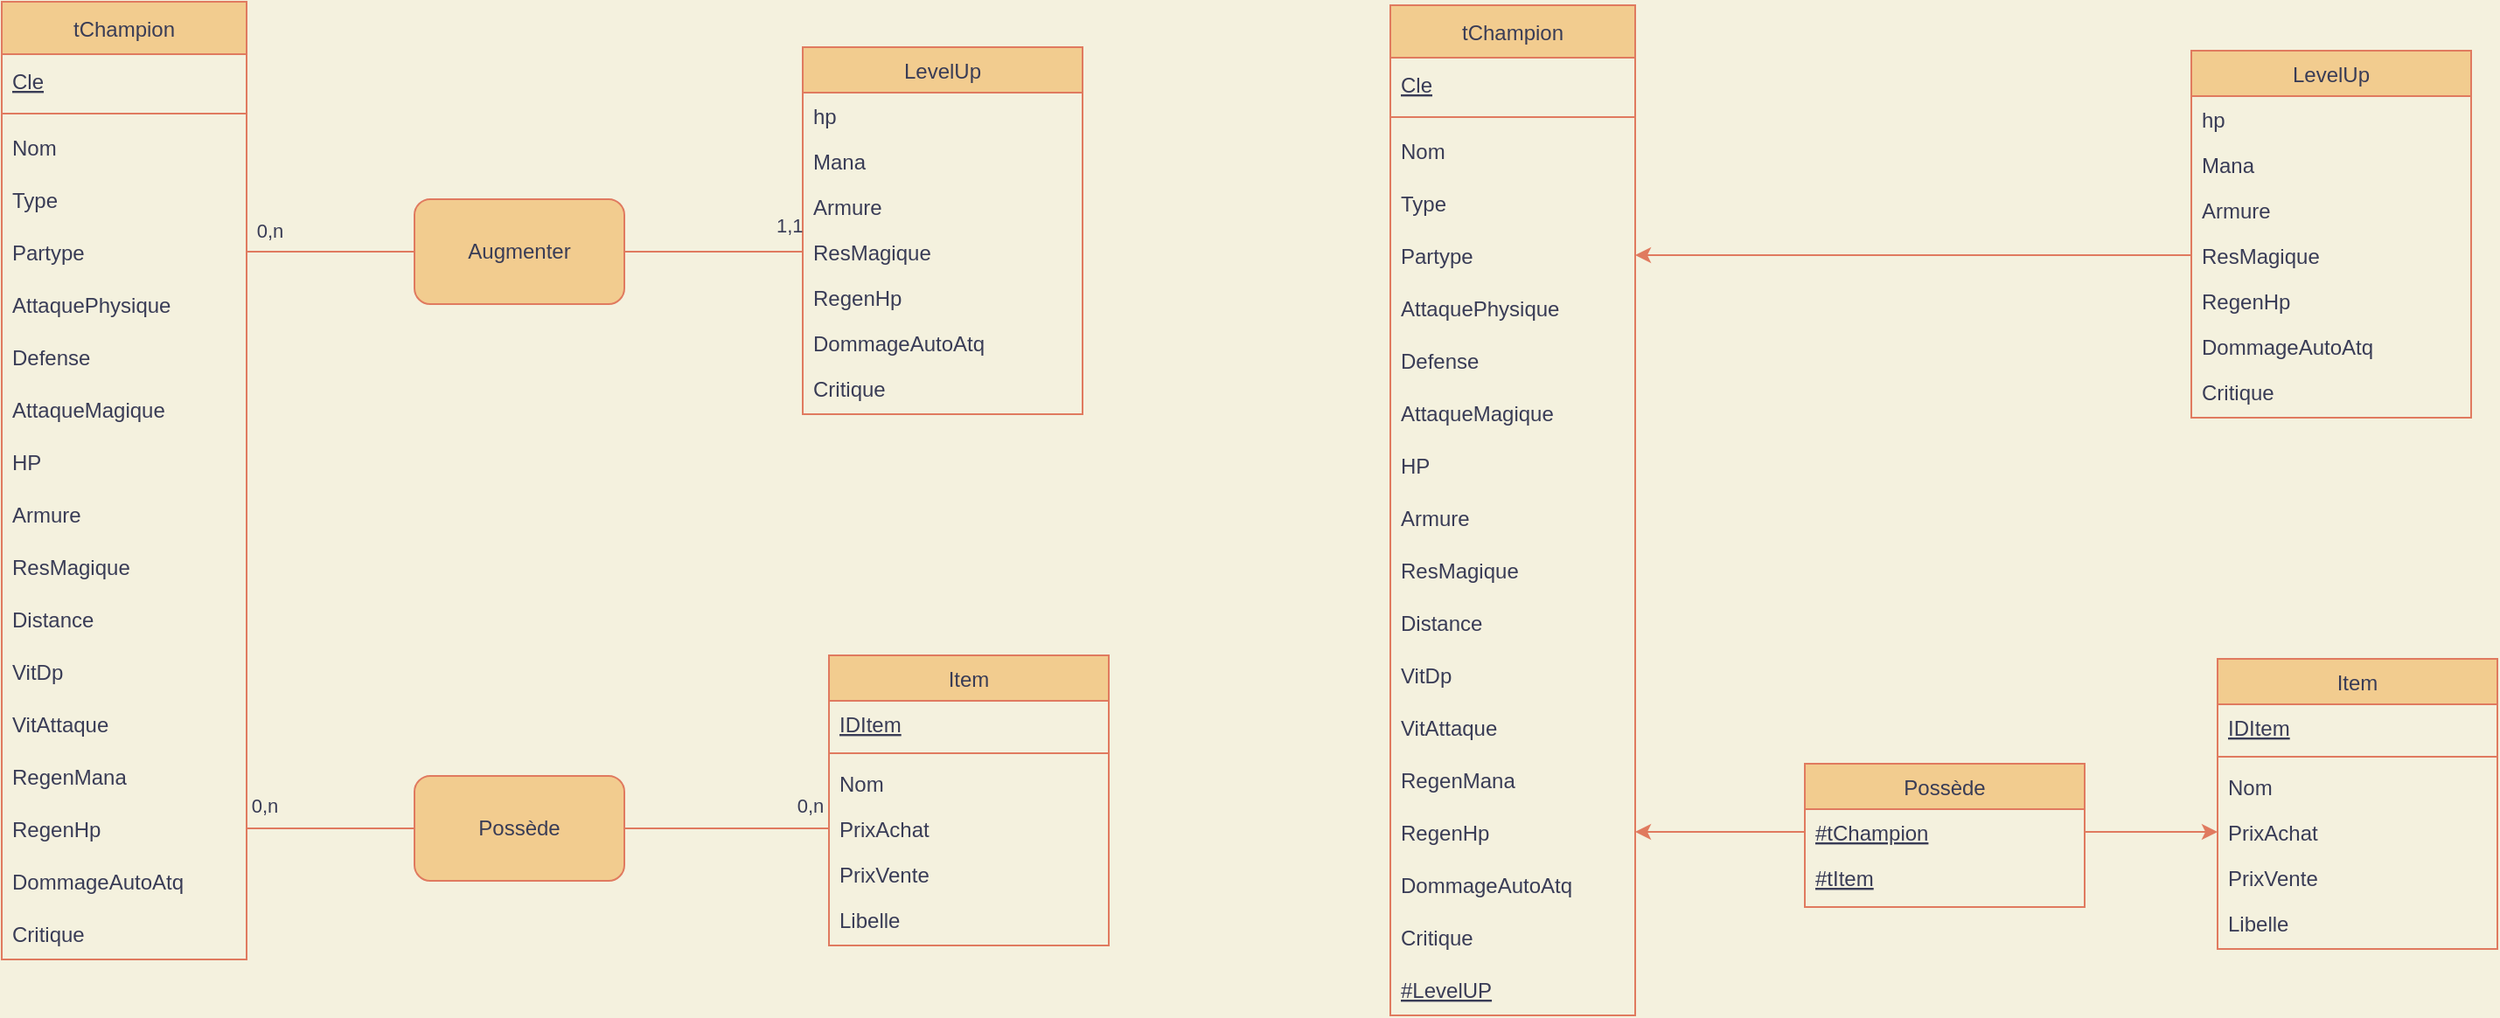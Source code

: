 <mxfile version="18.0.5" type="device"><diagram id="C5RBs43oDa-KdzZeNtuy" name="Page-1"><mxGraphModel dx="1102" dy="725" grid="0" gridSize="10" guides="1" tooltips="1" connect="1" arrows="1" fold="1" page="1" pageScale="1" pageWidth="827" pageHeight="1169" background="#F4F1DE" math="0" shadow="0"><root><mxCell id="WIyWlLk6GJQsqaUBKTNV-0"/><mxCell id="WIyWlLk6GJQsqaUBKTNV-1" parent="WIyWlLk6GJQsqaUBKTNV-0"/><mxCell id="zkfFHV4jXpPFQw0GAbJ--17" value="LevelUp" style="swimlane;fontStyle=0;align=center;verticalAlign=top;childLayout=stackLayout;horizontal=1;startSize=26;horizontalStack=0;resizeParent=1;resizeLast=0;collapsible=1;marginBottom=0;rounded=0;shadow=0;strokeWidth=1;fillColor=#F2CC8F;strokeColor=#E07A5F;fontColor=#393C56;" parent="WIyWlLk6GJQsqaUBKTNV-1" vertex="1"><mxGeometry x="508" y="120" width="160" height="210" as="geometry"><mxRectangle x="550" y="140" width="160" height="26" as="alternateBounds"/></mxGeometry></mxCell><mxCell id="zkfFHV4jXpPFQw0GAbJ--24" value="hp" style="text;align=left;verticalAlign=top;spacingLeft=4;spacingRight=4;overflow=hidden;rotatable=0;points=[[0,0.5],[1,0.5]];portConstraint=eastwest;fontColor=#393C56;" parent="zkfFHV4jXpPFQw0GAbJ--17" vertex="1"><mxGeometry y="26" width="160" height="26" as="geometry"/></mxCell><mxCell id="zkfFHV4jXpPFQw0GAbJ--25" value="Mana" style="text;align=left;verticalAlign=top;spacingLeft=4;spacingRight=4;overflow=hidden;rotatable=0;points=[[0,0.5],[1,0.5]];portConstraint=eastwest;fontColor=#393C56;" parent="zkfFHV4jXpPFQw0GAbJ--17" vertex="1"><mxGeometry y="52" width="160" height="26" as="geometry"/></mxCell><mxCell id="FWwWPWc_1Hr7aRLhicxj-25" value="Armure" style="text;align=left;verticalAlign=top;spacingLeft=4;spacingRight=4;overflow=hidden;rotatable=0;points=[[0,0.5],[1,0.5]];portConstraint=eastwest;fontColor=#393C56;" vertex="1" parent="zkfFHV4jXpPFQw0GAbJ--17"><mxGeometry y="78" width="160" height="26" as="geometry"/></mxCell><mxCell id="FWwWPWc_1Hr7aRLhicxj-24" value="ResMagique" style="text;align=left;verticalAlign=top;spacingLeft=4;spacingRight=4;overflow=hidden;rotatable=0;points=[[0,0.5],[1,0.5]];portConstraint=eastwest;fontColor=#393C56;" vertex="1" parent="zkfFHV4jXpPFQw0GAbJ--17"><mxGeometry y="104" width="160" height="26" as="geometry"/></mxCell><mxCell id="FWwWPWc_1Hr7aRLhicxj-22" value="RegenHp" style="text;align=left;verticalAlign=top;spacingLeft=4;spacingRight=4;overflow=hidden;rotatable=0;points=[[0,0.5],[1,0.5]];portConstraint=eastwest;fontColor=#393C56;" vertex="1" parent="zkfFHV4jXpPFQw0GAbJ--17"><mxGeometry y="130" width="160" height="26" as="geometry"/></mxCell><mxCell id="FWwWPWc_1Hr7aRLhicxj-23" value="DommageAutoAtq" style="text;align=left;verticalAlign=top;spacingLeft=4;spacingRight=4;overflow=hidden;rotatable=0;points=[[0,0.5],[1,0.5]];portConstraint=eastwest;fontColor=#393C56;" vertex="1" parent="zkfFHV4jXpPFQw0GAbJ--17"><mxGeometry y="156" width="160" height="26" as="geometry"/></mxCell><mxCell id="FWwWPWc_1Hr7aRLhicxj-26" value="Critique" style="text;align=left;verticalAlign=top;spacingLeft=4;spacingRight=4;overflow=hidden;rotatable=0;points=[[0,0.5],[1,0.5]];portConstraint=eastwest;fontColor=#393C56;" vertex="1" parent="zkfFHV4jXpPFQw0GAbJ--17"><mxGeometry y="182" width="160" height="26" as="geometry"/></mxCell><mxCell id="FWwWPWc_1Hr7aRLhicxj-0" value="tChampion" style="swimlane;fontStyle=0;childLayout=stackLayout;horizontal=1;startSize=30;horizontalStack=0;resizeParent=1;resizeParentMax=0;resizeLast=0;collapsible=1;marginBottom=0;fillColor=#F2CC8F;strokeColor=#E07A5F;fontColor=#393C56;" vertex="1" parent="WIyWlLk6GJQsqaUBKTNV-1"><mxGeometry x="50" y="94" width="140" height="548" as="geometry"/></mxCell><mxCell id="FWwWPWc_1Hr7aRLhicxj-1" value="Cle" style="text;strokeColor=none;fillColor=none;align=left;verticalAlign=middle;spacingLeft=4;spacingRight=4;overflow=hidden;points=[[0,0.5],[1,0.5]];portConstraint=eastwest;rotatable=0;fontStyle=4;fontColor=#393C56;" vertex="1" parent="FWwWPWc_1Hr7aRLhicxj-0"><mxGeometry y="30" width="140" height="30" as="geometry"/></mxCell><mxCell id="FWwWPWc_1Hr7aRLhicxj-18" value="" style="line;html=1;strokeWidth=1;align=left;verticalAlign=middle;spacingTop=-1;spacingLeft=3;spacingRight=3;rotatable=0;labelPosition=right;points=[];portConstraint=eastwest;labelBackgroundColor=#F4F1DE;fillColor=#F2CC8F;strokeColor=#E07A5F;fontColor=#393C56;" vertex="1" parent="FWwWPWc_1Hr7aRLhicxj-0"><mxGeometry y="60" width="140" height="8" as="geometry"/></mxCell><mxCell id="FWwWPWc_1Hr7aRLhicxj-2" value="Nom" style="text;strokeColor=none;fillColor=none;align=left;verticalAlign=middle;spacingLeft=4;spacingRight=4;overflow=hidden;points=[[0,0.5],[1,0.5]];portConstraint=eastwest;rotatable=0;fontColor=#393C56;" vertex="1" parent="FWwWPWc_1Hr7aRLhicxj-0"><mxGeometry y="68" width="140" height="30" as="geometry"/></mxCell><mxCell id="FWwWPWc_1Hr7aRLhicxj-3" value="Type" style="text;strokeColor=none;fillColor=none;align=left;verticalAlign=middle;spacingLeft=4;spacingRight=4;overflow=hidden;points=[[0,0.5],[1,0.5]];portConstraint=eastwest;rotatable=0;fontColor=#393C56;" vertex="1" parent="FWwWPWc_1Hr7aRLhicxj-0"><mxGeometry y="98" width="140" height="30" as="geometry"/></mxCell><mxCell id="FWwWPWc_1Hr7aRLhicxj-4" value="Partype" style="text;strokeColor=none;fillColor=none;align=left;verticalAlign=middle;spacingLeft=4;spacingRight=4;overflow=hidden;points=[[0,0.5],[1,0.5]];portConstraint=eastwest;rotatable=0;fontColor=#393C56;" vertex="1" parent="FWwWPWc_1Hr7aRLhicxj-0"><mxGeometry y="128" width="140" height="30" as="geometry"/></mxCell><mxCell id="FWwWPWc_1Hr7aRLhicxj-5" value="AttaquePhysique" style="text;strokeColor=none;fillColor=none;align=left;verticalAlign=middle;spacingLeft=4;spacingRight=4;overflow=hidden;points=[[0,0.5],[1,0.5]];portConstraint=eastwest;rotatable=0;fontColor=#393C56;" vertex="1" parent="FWwWPWc_1Hr7aRLhicxj-0"><mxGeometry y="158" width="140" height="30" as="geometry"/></mxCell><mxCell id="FWwWPWc_1Hr7aRLhicxj-6" value="Defense" style="text;strokeColor=none;fillColor=none;align=left;verticalAlign=middle;spacingLeft=4;spacingRight=4;overflow=hidden;points=[[0,0.5],[1,0.5]];portConstraint=eastwest;rotatable=0;fontColor=#393C56;" vertex="1" parent="FWwWPWc_1Hr7aRLhicxj-0"><mxGeometry y="188" width="140" height="30" as="geometry"/></mxCell><mxCell id="FWwWPWc_1Hr7aRLhicxj-7" value="AttaqueMagique" style="text;strokeColor=none;fillColor=none;align=left;verticalAlign=middle;spacingLeft=4;spacingRight=4;overflow=hidden;points=[[0,0.5],[1,0.5]];portConstraint=eastwest;rotatable=0;fontColor=#393C56;" vertex="1" parent="FWwWPWc_1Hr7aRLhicxj-0"><mxGeometry y="218" width="140" height="30" as="geometry"/></mxCell><mxCell id="FWwWPWc_1Hr7aRLhicxj-8" value="HP" style="text;strokeColor=none;fillColor=none;align=left;verticalAlign=middle;spacingLeft=4;spacingRight=4;overflow=hidden;points=[[0,0.5],[1,0.5]];portConstraint=eastwest;rotatable=0;fontColor=#393C56;" vertex="1" parent="FWwWPWc_1Hr7aRLhicxj-0"><mxGeometry y="248" width="140" height="30" as="geometry"/></mxCell><mxCell id="FWwWPWc_1Hr7aRLhicxj-9" value="Armure" style="text;strokeColor=none;fillColor=none;align=left;verticalAlign=middle;spacingLeft=4;spacingRight=4;overflow=hidden;points=[[0,0.5],[1,0.5]];portConstraint=eastwest;rotatable=0;fontColor=#393C56;" vertex="1" parent="FWwWPWc_1Hr7aRLhicxj-0"><mxGeometry y="278" width="140" height="30" as="geometry"/></mxCell><mxCell id="FWwWPWc_1Hr7aRLhicxj-10" value="ResMagique" style="text;strokeColor=none;fillColor=none;align=left;verticalAlign=middle;spacingLeft=4;spacingRight=4;overflow=hidden;points=[[0,0.5],[1,0.5]];portConstraint=eastwest;rotatable=0;fontColor=#393C56;" vertex="1" parent="FWwWPWc_1Hr7aRLhicxj-0"><mxGeometry y="308" width="140" height="30" as="geometry"/></mxCell><mxCell id="FWwWPWc_1Hr7aRLhicxj-11" value="Distance" style="text;strokeColor=none;fillColor=none;align=left;verticalAlign=middle;spacingLeft=4;spacingRight=4;overflow=hidden;points=[[0,0.5],[1,0.5]];portConstraint=eastwest;rotatable=0;fontColor=#393C56;" vertex="1" parent="FWwWPWc_1Hr7aRLhicxj-0"><mxGeometry y="338" width="140" height="30" as="geometry"/></mxCell><mxCell id="FWwWPWc_1Hr7aRLhicxj-12" value="VitDp" style="text;strokeColor=none;fillColor=none;align=left;verticalAlign=middle;spacingLeft=4;spacingRight=4;overflow=hidden;points=[[0,0.5],[1,0.5]];portConstraint=eastwest;rotatable=0;fontColor=#393C56;" vertex="1" parent="FWwWPWc_1Hr7aRLhicxj-0"><mxGeometry y="368" width="140" height="30" as="geometry"/></mxCell><mxCell id="FWwWPWc_1Hr7aRLhicxj-13" value="VitAttaque" style="text;strokeColor=none;fillColor=none;align=left;verticalAlign=middle;spacingLeft=4;spacingRight=4;overflow=hidden;points=[[0,0.5],[1,0.5]];portConstraint=eastwest;rotatable=0;fontColor=#393C56;" vertex="1" parent="FWwWPWc_1Hr7aRLhicxj-0"><mxGeometry y="398" width="140" height="30" as="geometry"/></mxCell><mxCell id="FWwWPWc_1Hr7aRLhicxj-14" value="RegenMana" style="text;strokeColor=none;fillColor=none;align=left;verticalAlign=middle;spacingLeft=4;spacingRight=4;overflow=hidden;points=[[0,0.5],[1,0.5]];portConstraint=eastwest;rotatable=0;fontColor=#393C56;" vertex="1" parent="FWwWPWc_1Hr7aRLhicxj-0"><mxGeometry y="428" width="140" height="30" as="geometry"/></mxCell><mxCell id="FWwWPWc_1Hr7aRLhicxj-15" value="RegenHp" style="text;strokeColor=none;fillColor=none;align=left;verticalAlign=middle;spacingLeft=4;spacingRight=4;overflow=hidden;points=[[0,0.5],[1,0.5]];portConstraint=eastwest;rotatable=0;fontColor=#393C56;" vertex="1" parent="FWwWPWc_1Hr7aRLhicxj-0"><mxGeometry y="458" width="140" height="30" as="geometry"/></mxCell><mxCell id="FWwWPWc_1Hr7aRLhicxj-16" value="DommageAutoAtq" style="text;strokeColor=none;fillColor=none;align=left;verticalAlign=middle;spacingLeft=4;spacingRight=4;overflow=hidden;points=[[0,0.5],[1,0.5]];portConstraint=eastwest;rotatable=0;fontColor=#393C56;" vertex="1" parent="FWwWPWc_1Hr7aRLhicxj-0"><mxGeometry y="488" width="140" height="30" as="geometry"/></mxCell><mxCell id="FWwWPWc_1Hr7aRLhicxj-17" value="Critique" style="text;strokeColor=none;fillColor=none;align=left;verticalAlign=middle;spacingLeft=4;spacingRight=4;overflow=hidden;points=[[0,0.5],[1,0.5]];portConstraint=eastwest;rotatable=0;fontColor=#393C56;" vertex="1" parent="FWwWPWc_1Hr7aRLhicxj-0"><mxGeometry y="518" width="140" height="30" as="geometry"/></mxCell><mxCell id="FWwWPWc_1Hr7aRLhicxj-20" value="&lt;div&gt;0,n&lt;/div&gt;" style="edgeStyle=orthogonalEdgeStyle;curved=0;rounded=1;sketch=0;orthogonalLoop=1;jettySize=auto;html=1;fontColor=#393C56;strokeColor=#E07A5F;fillColor=#F2CC8F;endArrow=none;endFill=0;labelBackgroundColor=none;" edge="1" parent="WIyWlLk6GJQsqaUBKTNV-1" source="FWwWPWc_1Hr7aRLhicxj-19" target="FWwWPWc_1Hr7aRLhicxj-4"><mxGeometry x="0.729" y="-12" relative="1" as="geometry"><mxPoint as="offset"/></mxGeometry></mxCell><mxCell id="FWwWPWc_1Hr7aRLhicxj-21" value="1,1" style="edgeStyle=orthogonalEdgeStyle;curved=0;rounded=1;sketch=0;orthogonalLoop=1;jettySize=auto;html=1;fontColor=#393C56;strokeColor=#E07A5F;fillColor=#F2CC8F;endArrow=none;endFill=0;labelPosition=right;verticalLabelPosition=middle;align=left;verticalAlign=middle;labelBackgroundColor=none;" edge="1" parent="WIyWlLk6GJQsqaUBKTNV-1" source="FWwWPWc_1Hr7aRLhicxj-19"><mxGeometry x="0.667" y="15" relative="1" as="geometry"><mxPoint x="508" y="237" as="targetPoint"/><mxPoint as="offset"/></mxGeometry></mxCell><mxCell id="FWwWPWc_1Hr7aRLhicxj-19" value="Augmenter" style="rounded=1;whiteSpace=wrap;html=1;sketch=0;fontColor=#393C56;strokeColor=#E07A5F;fillColor=#F2CC8F;" vertex="1" parent="WIyWlLk6GJQsqaUBKTNV-1"><mxGeometry x="286" y="207" width="120" height="60" as="geometry"/></mxCell><mxCell id="FWwWPWc_1Hr7aRLhicxj-28" value="0,n" style="edgeStyle=orthogonalEdgeStyle;curved=0;rounded=1;sketch=0;orthogonalLoop=1;jettySize=auto;html=1;fontColor=#393C56;endArrow=none;endFill=0;strokeColor=#E07A5F;fillColor=#F2CC8F;entryX=1;entryY=0.5;entryDx=0;entryDy=0;labelBackgroundColor=none;" edge="1" parent="WIyWlLk6GJQsqaUBKTNV-1" source="FWwWPWc_1Hr7aRLhicxj-27" target="FWwWPWc_1Hr7aRLhicxj-15"><mxGeometry x="0.792" y="-13" relative="1" as="geometry"><mxPoint as="offset"/></mxGeometry></mxCell><mxCell id="FWwWPWc_1Hr7aRLhicxj-46" value="0,n" style="edgeStyle=orthogonalEdgeStyle;curved=0;rounded=1;sketch=0;orthogonalLoop=1;jettySize=auto;html=1;fontColor=#393C56;endArrow=none;endFill=0;strokeColor=#E07A5F;fillColor=#F2CC8F;entryX=0;entryY=0.5;entryDx=0;entryDy=0;labelBackgroundColor=none;" edge="1" parent="WIyWlLk6GJQsqaUBKTNV-1" source="FWwWPWc_1Hr7aRLhicxj-27" target="FWwWPWc_1Hr7aRLhicxj-32"><mxGeometry x="0.812" y="13" relative="1" as="geometry"><mxPoint as="offset"/></mxGeometry></mxCell><mxCell id="FWwWPWc_1Hr7aRLhicxj-27" value="Possède" style="rounded=1;whiteSpace=wrap;html=1;sketch=0;fontColor=#393C56;strokeColor=#E07A5F;fillColor=#F2CC8F;" vertex="1" parent="WIyWlLk6GJQsqaUBKTNV-1"><mxGeometry x="286" y="537" width="120" height="60" as="geometry"/></mxCell><mxCell id="FWwWPWc_1Hr7aRLhicxj-29" value="Item" style="swimlane;fontStyle=0;align=center;verticalAlign=top;childLayout=stackLayout;horizontal=1;startSize=26;horizontalStack=0;resizeParent=1;resizeLast=0;collapsible=1;marginBottom=0;rounded=0;shadow=0;strokeWidth=1;fillColor=#F2CC8F;strokeColor=#E07A5F;fontColor=#393C56;" vertex="1" parent="WIyWlLk6GJQsqaUBKTNV-1"><mxGeometry x="523" y="468" width="160" height="166" as="geometry"><mxRectangle x="550" y="140" width="160" height="26" as="alternateBounds"/></mxGeometry></mxCell><mxCell id="FWwWPWc_1Hr7aRLhicxj-30" value="IDItem" style="text;align=left;verticalAlign=top;spacingLeft=4;spacingRight=4;overflow=hidden;rotatable=0;points=[[0,0.5],[1,0.5]];portConstraint=eastwest;fontColor=#393C56;fontStyle=4" vertex="1" parent="FWwWPWc_1Hr7aRLhicxj-29"><mxGeometry y="26" width="160" height="26" as="geometry"/></mxCell><mxCell id="FWwWPWc_1Hr7aRLhicxj-45" value="" style="line;html=1;strokeWidth=1;align=left;verticalAlign=middle;spacingTop=-1;spacingLeft=3;spacingRight=3;rotatable=0;labelPosition=right;points=[];portConstraint=eastwest;labelBackgroundColor=#F4F1DE;fillColor=#F2CC8F;strokeColor=#E07A5F;fontColor=#393C56;" vertex="1" parent="FWwWPWc_1Hr7aRLhicxj-29"><mxGeometry y="52" width="160" height="8" as="geometry"/></mxCell><mxCell id="FWwWPWc_1Hr7aRLhicxj-31" value="Nom" style="text;align=left;verticalAlign=top;spacingLeft=4;spacingRight=4;overflow=hidden;rotatable=0;points=[[0,0.5],[1,0.5]];portConstraint=eastwest;fontColor=#393C56;" vertex="1" parent="FWwWPWc_1Hr7aRLhicxj-29"><mxGeometry y="60" width="160" height="26" as="geometry"/></mxCell><mxCell id="FWwWPWc_1Hr7aRLhicxj-32" value="PrixAchat" style="text;align=left;verticalAlign=top;spacingLeft=4;spacingRight=4;overflow=hidden;rotatable=0;points=[[0,0.5],[1,0.5]];portConstraint=eastwest;fontColor=#393C56;" vertex="1" parent="FWwWPWc_1Hr7aRLhicxj-29"><mxGeometry y="86" width="160" height="26" as="geometry"/></mxCell><mxCell id="FWwWPWc_1Hr7aRLhicxj-33" value="PrixVente" style="text;align=left;verticalAlign=top;spacingLeft=4;spacingRight=4;overflow=hidden;rotatable=0;points=[[0,0.5],[1,0.5]];portConstraint=eastwest;fontColor=#393C56;" vertex="1" parent="FWwWPWc_1Hr7aRLhicxj-29"><mxGeometry y="112" width="160" height="26" as="geometry"/></mxCell><mxCell id="FWwWPWc_1Hr7aRLhicxj-34" value="Libelle" style="text;align=left;verticalAlign=top;spacingLeft=4;spacingRight=4;overflow=hidden;rotatable=0;points=[[0,0.5],[1,0.5]];portConstraint=eastwest;fontColor=#393C56;" vertex="1" parent="FWwWPWc_1Hr7aRLhicxj-29"><mxGeometry y="138" width="160" height="26" as="geometry"/></mxCell><mxCell id="FWwWPWc_1Hr7aRLhicxj-47" value="LevelUp" style="swimlane;fontStyle=0;align=center;verticalAlign=top;childLayout=stackLayout;horizontal=1;startSize=26;horizontalStack=0;resizeParent=1;resizeLast=0;collapsible=1;marginBottom=0;rounded=0;shadow=0;strokeWidth=1;fillColor=#F2CC8F;strokeColor=#E07A5F;fontColor=#393C56;" vertex="1" parent="WIyWlLk6GJQsqaUBKTNV-1"><mxGeometry x="1302" y="122" width="160" height="210" as="geometry"><mxRectangle x="550" y="140" width="160" height="26" as="alternateBounds"/></mxGeometry></mxCell><mxCell id="FWwWPWc_1Hr7aRLhicxj-48" value="hp" style="text;align=left;verticalAlign=top;spacingLeft=4;spacingRight=4;overflow=hidden;rotatable=0;points=[[0,0.5],[1,0.5]];portConstraint=eastwest;fontColor=#393C56;" vertex="1" parent="FWwWPWc_1Hr7aRLhicxj-47"><mxGeometry y="26" width="160" height="26" as="geometry"/></mxCell><mxCell id="FWwWPWc_1Hr7aRLhicxj-49" value="Mana" style="text;align=left;verticalAlign=top;spacingLeft=4;spacingRight=4;overflow=hidden;rotatable=0;points=[[0,0.5],[1,0.5]];portConstraint=eastwest;fontColor=#393C56;" vertex="1" parent="FWwWPWc_1Hr7aRLhicxj-47"><mxGeometry y="52" width="160" height="26" as="geometry"/></mxCell><mxCell id="FWwWPWc_1Hr7aRLhicxj-50" value="Armure" style="text;align=left;verticalAlign=top;spacingLeft=4;spacingRight=4;overflow=hidden;rotatable=0;points=[[0,0.5],[1,0.5]];portConstraint=eastwest;fontColor=#393C56;" vertex="1" parent="FWwWPWc_1Hr7aRLhicxj-47"><mxGeometry y="78" width="160" height="26" as="geometry"/></mxCell><mxCell id="FWwWPWc_1Hr7aRLhicxj-51" value="ResMagique" style="text;align=left;verticalAlign=top;spacingLeft=4;spacingRight=4;overflow=hidden;rotatable=0;points=[[0,0.5],[1,0.5]];portConstraint=eastwest;fontColor=#393C56;" vertex="1" parent="FWwWPWc_1Hr7aRLhicxj-47"><mxGeometry y="104" width="160" height="26" as="geometry"/></mxCell><mxCell id="FWwWPWc_1Hr7aRLhicxj-52" value="RegenHp" style="text;align=left;verticalAlign=top;spacingLeft=4;spacingRight=4;overflow=hidden;rotatable=0;points=[[0,0.5],[1,0.5]];portConstraint=eastwest;fontColor=#393C56;" vertex="1" parent="FWwWPWc_1Hr7aRLhicxj-47"><mxGeometry y="130" width="160" height="26" as="geometry"/></mxCell><mxCell id="FWwWPWc_1Hr7aRLhicxj-53" value="DommageAutoAtq" style="text;align=left;verticalAlign=top;spacingLeft=4;spacingRight=4;overflow=hidden;rotatable=0;points=[[0,0.5],[1,0.5]];portConstraint=eastwest;fontColor=#393C56;" vertex="1" parent="FWwWPWc_1Hr7aRLhicxj-47"><mxGeometry y="156" width="160" height="26" as="geometry"/></mxCell><mxCell id="FWwWPWc_1Hr7aRLhicxj-54" value="Critique" style="text;align=left;verticalAlign=top;spacingLeft=4;spacingRight=4;overflow=hidden;rotatable=0;points=[[0,0.5],[1,0.5]];portConstraint=eastwest;fontColor=#393C56;" vertex="1" parent="FWwWPWc_1Hr7aRLhicxj-47"><mxGeometry y="182" width="160" height="26" as="geometry"/></mxCell><mxCell id="FWwWPWc_1Hr7aRLhicxj-55" value="tChampion" style="swimlane;fontStyle=0;childLayout=stackLayout;horizontal=1;startSize=30;horizontalStack=0;resizeParent=1;resizeParentMax=0;resizeLast=0;collapsible=1;marginBottom=0;fillColor=#F2CC8F;strokeColor=#E07A5F;fontColor=#393C56;" vertex="1" parent="WIyWlLk6GJQsqaUBKTNV-1"><mxGeometry x="844" y="96" width="140" height="578" as="geometry"/></mxCell><mxCell id="FWwWPWc_1Hr7aRLhicxj-56" value="Cle" style="text;strokeColor=none;fillColor=none;align=left;verticalAlign=middle;spacingLeft=4;spacingRight=4;overflow=hidden;points=[[0,0.5],[1,0.5]];portConstraint=eastwest;rotatable=0;fontStyle=4;fontColor=#393C56;" vertex="1" parent="FWwWPWc_1Hr7aRLhicxj-55"><mxGeometry y="30" width="140" height="30" as="geometry"/></mxCell><mxCell id="FWwWPWc_1Hr7aRLhicxj-57" value="" style="line;html=1;strokeWidth=1;align=left;verticalAlign=middle;spacingTop=-1;spacingLeft=3;spacingRight=3;rotatable=0;labelPosition=right;points=[];portConstraint=eastwest;labelBackgroundColor=#F4F1DE;fillColor=#F2CC8F;strokeColor=#E07A5F;fontColor=#393C56;" vertex="1" parent="FWwWPWc_1Hr7aRLhicxj-55"><mxGeometry y="60" width="140" height="8" as="geometry"/></mxCell><mxCell id="FWwWPWc_1Hr7aRLhicxj-58" value="Nom" style="text;strokeColor=none;fillColor=none;align=left;verticalAlign=middle;spacingLeft=4;spacingRight=4;overflow=hidden;points=[[0,0.5],[1,0.5]];portConstraint=eastwest;rotatable=0;fontColor=#393C56;" vertex="1" parent="FWwWPWc_1Hr7aRLhicxj-55"><mxGeometry y="68" width="140" height="30" as="geometry"/></mxCell><mxCell id="FWwWPWc_1Hr7aRLhicxj-59" value="Type" style="text;strokeColor=none;fillColor=none;align=left;verticalAlign=middle;spacingLeft=4;spacingRight=4;overflow=hidden;points=[[0,0.5],[1,0.5]];portConstraint=eastwest;rotatable=0;fontColor=#393C56;" vertex="1" parent="FWwWPWc_1Hr7aRLhicxj-55"><mxGeometry y="98" width="140" height="30" as="geometry"/></mxCell><mxCell id="FWwWPWc_1Hr7aRLhicxj-60" value="Partype" style="text;strokeColor=none;fillColor=none;align=left;verticalAlign=middle;spacingLeft=4;spacingRight=4;overflow=hidden;points=[[0,0.5],[1,0.5]];portConstraint=eastwest;rotatable=0;fontColor=#393C56;" vertex="1" parent="FWwWPWc_1Hr7aRLhicxj-55"><mxGeometry y="128" width="140" height="30" as="geometry"/></mxCell><mxCell id="FWwWPWc_1Hr7aRLhicxj-61" value="AttaquePhysique" style="text;strokeColor=none;fillColor=none;align=left;verticalAlign=middle;spacingLeft=4;spacingRight=4;overflow=hidden;points=[[0,0.5],[1,0.5]];portConstraint=eastwest;rotatable=0;fontColor=#393C56;" vertex="1" parent="FWwWPWc_1Hr7aRLhicxj-55"><mxGeometry y="158" width="140" height="30" as="geometry"/></mxCell><mxCell id="FWwWPWc_1Hr7aRLhicxj-62" value="Defense" style="text;strokeColor=none;fillColor=none;align=left;verticalAlign=middle;spacingLeft=4;spacingRight=4;overflow=hidden;points=[[0,0.5],[1,0.5]];portConstraint=eastwest;rotatable=0;fontColor=#393C56;" vertex="1" parent="FWwWPWc_1Hr7aRLhicxj-55"><mxGeometry y="188" width="140" height="30" as="geometry"/></mxCell><mxCell id="FWwWPWc_1Hr7aRLhicxj-63" value="AttaqueMagique" style="text;strokeColor=none;fillColor=none;align=left;verticalAlign=middle;spacingLeft=4;spacingRight=4;overflow=hidden;points=[[0,0.5],[1,0.5]];portConstraint=eastwest;rotatable=0;fontColor=#393C56;" vertex="1" parent="FWwWPWc_1Hr7aRLhicxj-55"><mxGeometry y="218" width="140" height="30" as="geometry"/></mxCell><mxCell id="FWwWPWc_1Hr7aRLhicxj-64" value="HP" style="text;strokeColor=none;fillColor=none;align=left;verticalAlign=middle;spacingLeft=4;spacingRight=4;overflow=hidden;points=[[0,0.5],[1,0.5]];portConstraint=eastwest;rotatable=0;fontColor=#393C56;" vertex="1" parent="FWwWPWc_1Hr7aRLhicxj-55"><mxGeometry y="248" width="140" height="30" as="geometry"/></mxCell><mxCell id="FWwWPWc_1Hr7aRLhicxj-65" value="Armure" style="text;strokeColor=none;fillColor=none;align=left;verticalAlign=middle;spacingLeft=4;spacingRight=4;overflow=hidden;points=[[0,0.5],[1,0.5]];portConstraint=eastwest;rotatable=0;fontColor=#393C56;" vertex="1" parent="FWwWPWc_1Hr7aRLhicxj-55"><mxGeometry y="278" width="140" height="30" as="geometry"/></mxCell><mxCell id="FWwWPWc_1Hr7aRLhicxj-66" value="ResMagique" style="text;strokeColor=none;fillColor=none;align=left;verticalAlign=middle;spacingLeft=4;spacingRight=4;overflow=hidden;points=[[0,0.5],[1,0.5]];portConstraint=eastwest;rotatable=0;fontColor=#393C56;" vertex="1" parent="FWwWPWc_1Hr7aRLhicxj-55"><mxGeometry y="308" width="140" height="30" as="geometry"/></mxCell><mxCell id="FWwWPWc_1Hr7aRLhicxj-67" value="Distance" style="text;strokeColor=none;fillColor=none;align=left;verticalAlign=middle;spacingLeft=4;spacingRight=4;overflow=hidden;points=[[0,0.5],[1,0.5]];portConstraint=eastwest;rotatable=0;fontColor=#393C56;" vertex="1" parent="FWwWPWc_1Hr7aRLhicxj-55"><mxGeometry y="338" width="140" height="30" as="geometry"/></mxCell><mxCell id="FWwWPWc_1Hr7aRLhicxj-68" value="VitDp" style="text;strokeColor=none;fillColor=none;align=left;verticalAlign=middle;spacingLeft=4;spacingRight=4;overflow=hidden;points=[[0,0.5],[1,0.5]];portConstraint=eastwest;rotatable=0;fontColor=#393C56;" vertex="1" parent="FWwWPWc_1Hr7aRLhicxj-55"><mxGeometry y="368" width="140" height="30" as="geometry"/></mxCell><mxCell id="FWwWPWc_1Hr7aRLhicxj-69" value="VitAttaque" style="text;strokeColor=none;fillColor=none;align=left;verticalAlign=middle;spacingLeft=4;spacingRight=4;overflow=hidden;points=[[0,0.5],[1,0.5]];portConstraint=eastwest;rotatable=0;fontColor=#393C56;" vertex="1" parent="FWwWPWc_1Hr7aRLhicxj-55"><mxGeometry y="398" width="140" height="30" as="geometry"/></mxCell><mxCell id="FWwWPWc_1Hr7aRLhicxj-70" value="RegenMana" style="text;strokeColor=none;fillColor=none;align=left;verticalAlign=middle;spacingLeft=4;spacingRight=4;overflow=hidden;points=[[0,0.5],[1,0.5]];portConstraint=eastwest;rotatable=0;fontColor=#393C56;" vertex="1" parent="FWwWPWc_1Hr7aRLhicxj-55"><mxGeometry y="428" width="140" height="30" as="geometry"/></mxCell><mxCell id="FWwWPWc_1Hr7aRLhicxj-71" value="RegenHp" style="text;strokeColor=none;fillColor=none;align=left;verticalAlign=middle;spacingLeft=4;spacingRight=4;overflow=hidden;points=[[0,0.5],[1,0.5]];portConstraint=eastwest;rotatable=0;fontColor=#393C56;" vertex="1" parent="FWwWPWc_1Hr7aRLhicxj-55"><mxGeometry y="458" width="140" height="30" as="geometry"/></mxCell><mxCell id="FWwWPWc_1Hr7aRLhicxj-72" value="DommageAutoAtq" style="text;strokeColor=none;fillColor=none;align=left;verticalAlign=middle;spacingLeft=4;spacingRight=4;overflow=hidden;points=[[0,0.5],[1,0.5]];portConstraint=eastwest;rotatable=0;fontColor=#393C56;" vertex="1" parent="FWwWPWc_1Hr7aRLhicxj-55"><mxGeometry y="488" width="140" height="30" as="geometry"/></mxCell><mxCell id="FWwWPWc_1Hr7aRLhicxj-73" value="Critique" style="text;strokeColor=none;fillColor=none;align=left;verticalAlign=middle;spacingLeft=4;spacingRight=4;overflow=hidden;points=[[0,0.5],[1,0.5]];portConstraint=eastwest;rotatable=0;fontColor=#393C56;" vertex="1" parent="FWwWPWc_1Hr7aRLhicxj-55"><mxGeometry y="518" width="140" height="30" as="geometry"/></mxCell><mxCell id="FWwWPWc_1Hr7aRLhicxj-89" value="#LevelUP" style="text;strokeColor=none;fillColor=none;align=left;verticalAlign=middle;spacingLeft=4;spacingRight=4;overflow=hidden;points=[[0,0.5],[1,0.5]];portConstraint=eastwest;rotatable=0;fontColor=#393C56;fontStyle=4" vertex="1" parent="FWwWPWc_1Hr7aRLhicxj-55"><mxGeometry y="548" width="140" height="30" as="geometry"/></mxCell><mxCell id="FWwWPWc_1Hr7aRLhicxj-75" value="" style="edgeStyle=orthogonalEdgeStyle;curved=0;rounded=1;sketch=0;orthogonalLoop=1;jettySize=auto;html=1;fontColor=#393C56;strokeColor=#E07A5F;fillColor=#F2CC8F;endArrow=none;endFill=0;labelPosition=right;verticalLabelPosition=middle;align=left;verticalAlign=middle;labelBackgroundColor=none;exitX=1;exitY=0.5;exitDx=0;exitDy=0;startArrow=classic;startFill=1;" edge="1" parent="WIyWlLk6GJQsqaUBKTNV-1" source="FWwWPWc_1Hr7aRLhicxj-60"><mxGeometry x="0.289" y="38" relative="1" as="geometry"><mxPoint x="1302" y="239" as="targetPoint"/><mxPoint as="offset"/><mxPoint x="987" y="239" as="sourcePoint"/></mxGeometry></mxCell><mxCell id="FWwWPWc_1Hr7aRLhicxj-80" value="Item" style="swimlane;fontStyle=0;align=center;verticalAlign=top;childLayout=stackLayout;horizontal=1;startSize=26;horizontalStack=0;resizeParent=1;resizeLast=0;collapsible=1;marginBottom=0;rounded=0;shadow=0;strokeWidth=1;fillColor=#F2CC8F;strokeColor=#E07A5F;fontColor=#393C56;" vertex="1" parent="WIyWlLk6GJQsqaUBKTNV-1"><mxGeometry x="1317" y="470" width="160" height="166" as="geometry"><mxRectangle x="550" y="140" width="160" height="26" as="alternateBounds"/></mxGeometry></mxCell><mxCell id="FWwWPWc_1Hr7aRLhicxj-81" value="IDItem" style="text;align=left;verticalAlign=top;spacingLeft=4;spacingRight=4;overflow=hidden;rotatable=0;points=[[0,0.5],[1,0.5]];portConstraint=eastwest;fontColor=#393C56;fontStyle=4" vertex="1" parent="FWwWPWc_1Hr7aRLhicxj-80"><mxGeometry y="26" width="160" height="26" as="geometry"/></mxCell><mxCell id="FWwWPWc_1Hr7aRLhicxj-82" value="" style="line;html=1;strokeWidth=1;align=left;verticalAlign=middle;spacingTop=-1;spacingLeft=3;spacingRight=3;rotatable=0;labelPosition=right;points=[];portConstraint=eastwest;labelBackgroundColor=#F4F1DE;fillColor=#F2CC8F;strokeColor=#E07A5F;fontColor=#393C56;" vertex="1" parent="FWwWPWc_1Hr7aRLhicxj-80"><mxGeometry y="52" width="160" height="8" as="geometry"/></mxCell><mxCell id="FWwWPWc_1Hr7aRLhicxj-83" value="Nom" style="text;align=left;verticalAlign=top;spacingLeft=4;spacingRight=4;overflow=hidden;rotatable=0;points=[[0,0.5],[1,0.5]];portConstraint=eastwest;fontColor=#393C56;" vertex="1" parent="FWwWPWc_1Hr7aRLhicxj-80"><mxGeometry y="60" width="160" height="26" as="geometry"/></mxCell><mxCell id="FWwWPWc_1Hr7aRLhicxj-84" value="PrixAchat" style="text;align=left;verticalAlign=top;spacingLeft=4;spacingRight=4;overflow=hidden;rotatable=0;points=[[0,0.5],[1,0.5]];portConstraint=eastwest;fontColor=#393C56;" vertex="1" parent="FWwWPWc_1Hr7aRLhicxj-80"><mxGeometry y="86" width="160" height="26" as="geometry"/></mxCell><mxCell id="FWwWPWc_1Hr7aRLhicxj-85" value="PrixVente" style="text;align=left;verticalAlign=top;spacingLeft=4;spacingRight=4;overflow=hidden;rotatable=0;points=[[0,0.5],[1,0.5]];portConstraint=eastwest;fontColor=#393C56;" vertex="1" parent="FWwWPWc_1Hr7aRLhicxj-80"><mxGeometry y="112" width="160" height="26" as="geometry"/></mxCell><mxCell id="FWwWPWc_1Hr7aRLhicxj-86" value="Libelle" style="text;align=left;verticalAlign=top;spacingLeft=4;spacingRight=4;overflow=hidden;rotatable=0;points=[[0,0.5],[1,0.5]];portConstraint=eastwest;fontColor=#393C56;" vertex="1" parent="FWwWPWc_1Hr7aRLhicxj-80"><mxGeometry y="138" width="160" height="26" as="geometry"/></mxCell><mxCell id="FWwWPWc_1Hr7aRLhicxj-90" value="Possède" style="swimlane;fontStyle=0;align=center;verticalAlign=top;childLayout=stackLayout;horizontal=1;startSize=26;horizontalStack=0;resizeParent=1;resizeLast=0;collapsible=1;marginBottom=0;rounded=0;shadow=0;strokeWidth=1;fillColor=#F2CC8F;strokeColor=#E07A5F;fontColor=#393C56;" vertex="1" parent="WIyWlLk6GJQsqaUBKTNV-1"><mxGeometry x="1081" y="530" width="160" height="82" as="geometry"><mxRectangle x="550" y="140" width="160" height="26" as="alternateBounds"/></mxGeometry></mxCell><mxCell id="FWwWPWc_1Hr7aRLhicxj-93" value="#tChampion" style="text;align=left;verticalAlign=top;spacingLeft=4;spacingRight=4;overflow=hidden;rotatable=0;points=[[0,0.5],[1,0.5]];portConstraint=eastwest;fontColor=#393C56;fontStyle=4" vertex="1" parent="FWwWPWc_1Hr7aRLhicxj-90"><mxGeometry y="26" width="160" height="26" as="geometry"/></mxCell><mxCell id="FWwWPWc_1Hr7aRLhicxj-97" value="#tItem" style="text;align=left;verticalAlign=top;spacingLeft=4;spacingRight=4;overflow=hidden;rotatable=0;points=[[0,0.5],[1,0.5]];portConstraint=eastwest;fontColor=#393C56;fontStyle=4" vertex="1" parent="FWwWPWc_1Hr7aRLhicxj-90"><mxGeometry y="52" width="160" height="26" as="geometry"/></mxCell><mxCell id="FWwWPWc_1Hr7aRLhicxj-98" value="" style="edgeStyle=orthogonalEdgeStyle;curved=0;rounded=1;sketch=0;orthogonalLoop=1;jettySize=auto;html=1;fontColor=#393C56;strokeColor=#E07A5F;fillColor=#F2CC8F;endArrow=none;endFill=0;labelPosition=right;verticalLabelPosition=middle;align=left;verticalAlign=middle;labelBackgroundColor=none;exitX=1;exitY=0.5;exitDx=0;exitDy=0;startArrow=classic;startFill=1;entryX=0;entryY=0.5;entryDx=0;entryDy=0;" edge="1" parent="WIyWlLk6GJQsqaUBKTNV-1" source="FWwWPWc_1Hr7aRLhicxj-71" target="FWwWPWc_1Hr7aRLhicxj-93"><mxGeometry x="0.289" y="38" relative="1" as="geometry"><mxPoint x="1312" y="249" as="targetPoint"/><mxPoint as="offset"/><mxPoint x="994" y="249" as="sourcePoint"/></mxGeometry></mxCell><mxCell id="FWwWPWc_1Hr7aRLhicxj-99" value="" style="edgeStyle=orthogonalEdgeStyle;curved=0;rounded=1;sketch=0;orthogonalLoop=1;jettySize=auto;html=1;fontColor=#393C56;strokeColor=#E07A5F;fillColor=#F2CC8F;endArrow=none;endFill=0;labelPosition=right;verticalLabelPosition=middle;align=left;verticalAlign=middle;labelBackgroundColor=none;exitX=0;exitY=0.5;exitDx=0;exitDy=0;startArrow=classic;startFill=1;entryX=1;entryY=0.5;entryDx=0;entryDy=0;" edge="1" parent="WIyWlLk6GJQsqaUBKTNV-1" source="FWwWPWc_1Hr7aRLhicxj-84" target="FWwWPWc_1Hr7aRLhicxj-93"><mxGeometry x="0.289" y="38" relative="1" as="geometry"><mxPoint x="1322" y="259" as="targetPoint"/><mxPoint as="offset"/><mxPoint x="1004" y="259" as="sourcePoint"/></mxGeometry></mxCell></root></mxGraphModel></diagram></mxfile>